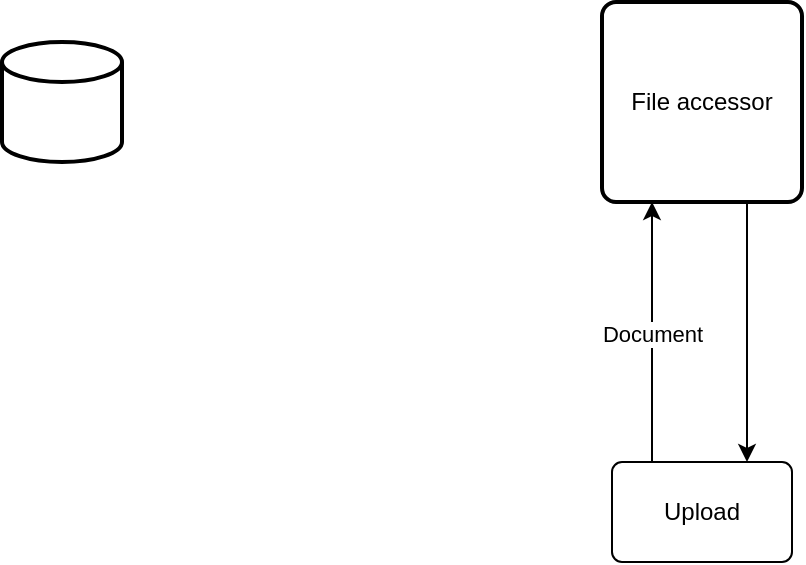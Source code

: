 <mxfile version="15.5.6" type="github">
  <diagram id="JZSoYLXpMb4sBtdS11SZ" name="Page-1">
    <mxGraphModel dx="946" dy="532" grid="1" gridSize="10" guides="1" tooltips="1" connect="1" arrows="1" fold="1" page="1" pageScale="1" pageWidth="827" pageHeight="1169" math="0" shadow="0">
      <root>
        <mxCell id="0" />
        <mxCell id="1" parent="0" />
        <mxCell id="zdeUufDYtfrDHzwF8wlF-1" value="" style="strokeWidth=2;html=1;shape=mxgraph.flowchart.database;whiteSpace=wrap;" vertex="1" parent="1">
          <mxGeometry x="30" y="230" width="60" height="60" as="geometry" />
        </mxCell>
        <mxCell id="zdeUufDYtfrDHzwF8wlF-2" value="File accessor" style="rounded=1;whiteSpace=wrap;html=1;absoluteArcSize=1;arcSize=14;strokeWidth=2;" vertex="1" parent="1">
          <mxGeometry x="330" y="210" width="100" height="100" as="geometry" />
        </mxCell>
        <mxCell id="zdeUufDYtfrDHzwF8wlF-3" value="Upload" style="rounded=1;arcSize=10;whiteSpace=wrap;html=1;align=center;" vertex="1" parent="1">
          <mxGeometry x="335" y="440" width="90" height="50" as="geometry" />
        </mxCell>
        <object label="Document" id="zdeUufDYtfrDHzwF8wlF-10">
          <mxCell style="edgeStyle=segmentEdgeStyle;endArrow=classic;html=1;rounded=0;exitX=0.25;exitY=0;exitDx=0;exitDy=0;entryX=0.25;entryY=1;entryDx=0;entryDy=0;" edge="1" parent="1" source="zdeUufDYtfrDHzwF8wlF-3" target="zdeUufDYtfrDHzwF8wlF-2">
            <mxGeometry width="50" height="50" relative="1" as="geometry">
              <mxPoint x="330" y="360" as="sourcePoint" />
              <mxPoint x="380" y="310" as="targetPoint" />
            </mxGeometry>
          </mxCell>
        </object>
        <mxCell id="zdeUufDYtfrDHzwF8wlF-13" value="" style="edgeStyle=segmentEdgeStyle;endArrow=classic;html=1;rounded=0;exitX=0.75;exitY=1;exitDx=0;exitDy=0;entryX=0.75;entryY=0;entryDx=0;entryDy=0;" edge="1" parent="1" source="zdeUufDYtfrDHzwF8wlF-2" target="zdeUufDYtfrDHzwF8wlF-3">
          <mxGeometry width="50" height="50" relative="1" as="geometry">
            <mxPoint x="390" y="300" as="sourcePoint" />
            <mxPoint x="440" y="250" as="targetPoint" />
          </mxGeometry>
        </mxCell>
      </root>
    </mxGraphModel>
  </diagram>
</mxfile>
